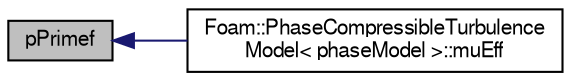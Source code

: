 digraph "pPrimef"
{
  bgcolor="transparent";
  edge [fontname="FreeSans",fontsize="10",labelfontname="FreeSans",labelfontsize="10"];
  node [fontname="FreeSans",fontsize="10",shape=record];
  rankdir="LR";
  Node25 [label="pPrimef",height=0.2,width=0.4,color="black", fillcolor="grey75", style="filled", fontcolor="black"];
  Node25 -> Node26 [dir="back",color="midnightblue",fontsize="10",style="solid",fontname="FreeSans"];
  Node26 [label="Foam::PhaseCompressibleTurbulence\lModel\< phaseModel \>::muEff",height=0.2,width=0.4,color="black",URL="$a31178.html#adaeef813b21f236bb0e55e7145052307",tooltip="Return the effective dynamic viscosity on patch. "];
}
